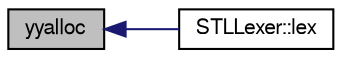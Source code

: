 digraph "yyalloc"
{
  bgcolor="transparent";
  edge [fontname="FreeSans",fontsize="10",labelfontname="FreeSans",labelfontsize="10"];
  node [fontname="FreeSans",fontsize="10",shape=record];
  rankdir="LR";
  Node1 [label="yyalloc",height=0.2,width=0.4,color="black", fillcolor="grey75", style="filled", fontcolor="black"];
  Node1 -> Node2 [dir="back",color="midnightblue",fontsize="10",style="solid",fontname="FreeSans"];
  Node2 [label="STLLexer::lex",height=0.2,width=0.4,color="black",URL="$a30554.html#a9f1ef5611aceec492693861ea0d7d58e",tooltip="The lexer function itself. "];
}
